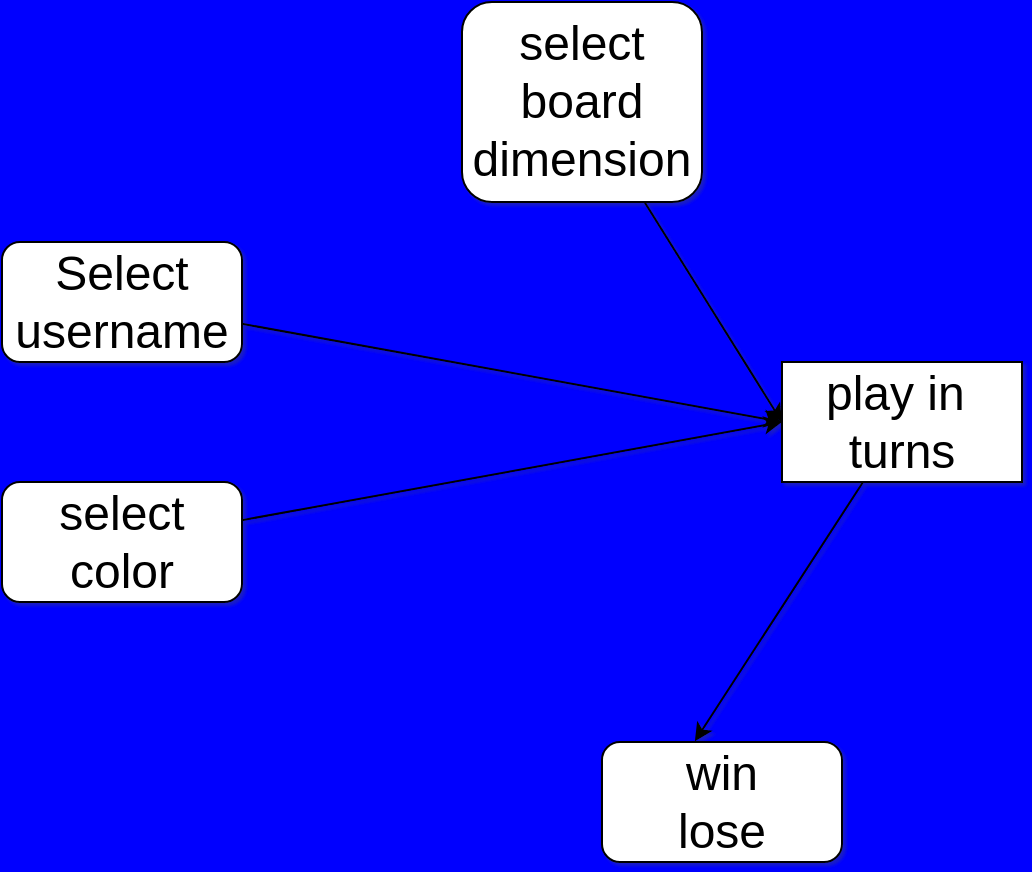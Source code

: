 <mxfile>
    <diagram id="JaY7UIJVmjgfBYZWbXZe" name="Page-1">
        <mxGraphModel dx="784" dy="330" grid="1" gridSize="10" guides="1" tooltips="1" connect="1" arrows="1" fold="1" page="1" pageScale="1" pageWidth="850" pageHeight="1100" background="#0000FF" math="0" shadow="1">
            <root>
                <mxCell id="0"/>
                <mxCell id="1" parent="0"/>
                <mxCell id="12" style="edgeStyle=none;html=1;entryX=0;entryY=0.5;entryDx=0;entryDy=0;fontSize=24;" edge="1" parent="1" source="13" target="19">
                    <mxGeometry relative="1" as="geometry"/>
                </mxCell>
                <mxCell id="13" value="Select username" style="rounded=1;whiteSpace=wrap;html=1;fontSize=24;" vertex="1" parent="1">
                    <mxGeometry x="90" y="240" width="120" height="60" as="geometry"/>
                </mxCell>
                <mxCell id="14" style="edgeStyle=none;html=1;fontSize=24;" edge="1" parent="1" source="15">
                    <mxGeometry relative="1" as="geometry">
                        <mxPoint x="480.0" y="330" as="targetPoint"/>
                    </mxGeometry>
                </mxCell>
                <mxCell id="15" value="select color" style="rounded=1;whiteSpace=wrap;html=1;fontSize=24;" vertex="1" parent="1">
                    <mxGeometry x="90" y="360" width="120" height="60" as="geometry"/>
                </mxCell>
                <mxCell id="16" value="" style="edgeStyle=none;html=1;fontSize=24;entryX=0;entryY=0.5;entryDx=0;entryDy=0;" edge="1" parent="1" source="17" target="19">
                    <mxGeometry relative="1" as="geometry"/>
                </mxCell>
                <mxCell id="17" value="select board dimension" style="rounded=1;whiteSpace=wrap;html=1;fontSize=24;" vertex="1" parent="1">
                    <mxGeometry x="320" y="120" width="120" height="100" as="geometry"/>
                </mxCell>
                <mxCell id="18" style="edgeStyle=none;html=1;entryX=0.387;entryY=-0.007;entryDx=0;entryDy=0;fontSize=24;entryPerimeter=0;" edge="1" parent="1" source="19" target="20">
                    <mxGeometry relative="1" as="geometry">
                        <Array as="points"/>
                    </mxGeometry>
                </mxCell>
                <mxCell id="19" value="play in&amp;nbsp;&lt;br&gt;turns" style="rounded=0;whiteSpace=wrap;html=1;fontSize=24;" vertex="1" parent="1">
                    <mxGeometry x="480" y="300" width="120" height="60" as="geometry"/>
                </mxCell>
                <mxCell id="20" value="win&lt;br&gt;lose" style="rounded=1;whiteSpace=wrap;html=1;fontSize=24;" vertex="1" parent="1">
                    <mxGeometry x="390" y="490" width="120" height="60" as="geometry"/>
                </mxCell>
            </root>
        </mxGraphModel>
    </diagram>
</mxfile>